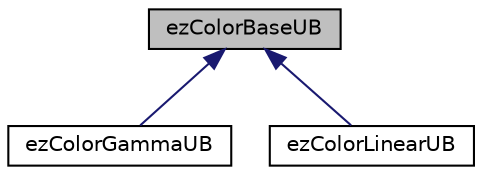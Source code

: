 digraph "ezColorBaseUB"
{
 // LATEX_PDF_SIZE
  edge [fontname="Helvetica",fontsize="10",labelfontname="Helvetica",labelfontsize="10"];
  node [fontname="Helvetica",fontsize="10",shape=record];
  Node1 [label="ezColorBaseUB",height=0.2,width=0.4,color="black", fillcolor="grey75", style="filled", fontcolor="black",tooltip="A 8bit per channel color storage format with undefined encoding. It is up to the user to reinterpret ..."];
  Node1 -> Node2 [dir="back",color="midnightblue",fontsize="10",style="solid",fontname="Helvetica"];
  Node2 [label="ezColorGammaUB",height=0.2,width=0.4,color="black", fillcolor="white", style="filled",URL="$da/d51/classez_color_gamma_u_b.htm",tooltip="A 8bit per channel unsigned normalized (values interpreted as 0-1) color storage format that represen..."];
  Node1 -> Node3 [dir="back",color="midnightblue",fontsize="10",style="solid",fontname="Helvetica"];
  Node3 [label="ezColorLinearUB",height=0.2,width=0.4,color="black", fillcolor="white", style="filled",URL="$de/d68/classez_color_linear_u_b.htm",tooltip="A 8bit per channel unsigned normalized (values interpreted as 0-1) color storage format that represen..."];
}
